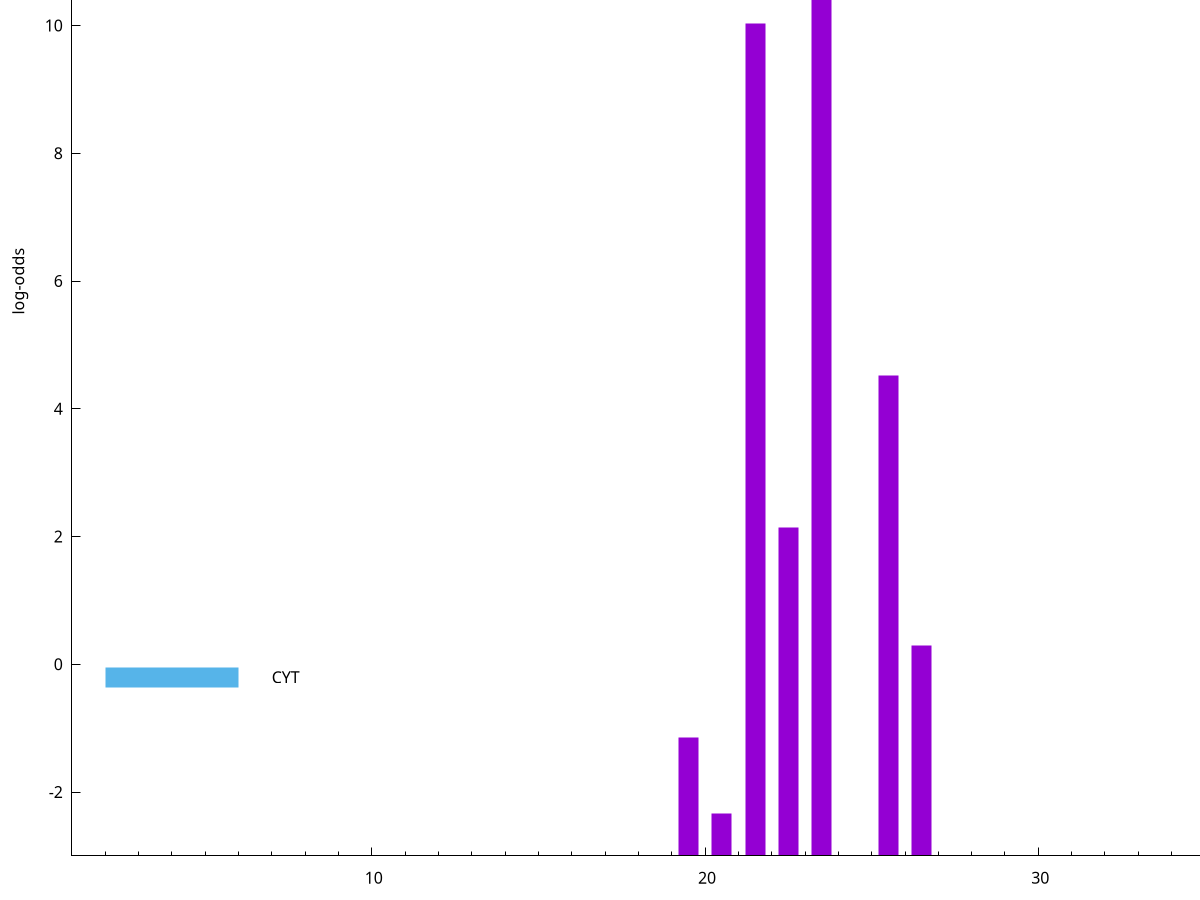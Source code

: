 set title "LipoP predictions for SRR3996252.gff"
set size 2., 1.4
set xrange [1:70] 
set mxtics 10
set yrange [-3:15]
set y2range [0:18]
set ylabel "log-odds"
set term postscript eps color solid "Helvetica" 30
set output "SRR3996252.gff34.eps"
set arrow from 2,12.5759 to 6,12.5759 nohead lt 1 lw 20
set label "SpI" at 7,12.5759
set arrow from 2,-0.200913 to 6,-0.200913 nohead lt 3 lw 20
set label "CYT" at 7,-0.200913
set arrow from 2,12.5759 to 6,12.5759 nohead lt 1 lw 20
set label "SpI" at 7,12.5759
# NOTE: The scores below are the log-odds scores with the threshold
# NOTE: subtracted (a hack to make gnuplot make the histogram all
# NOTE: look nice).
plot "-" axes x1y2 title "" with impulses lt 1 lw 20
23.500000 15.294400
21.500000 13.040300
25.500000 7.514180
22.500000 5.137680
26.500000 3.300710
19.500000 1.856140
20.500000 0.659180
e
exit
